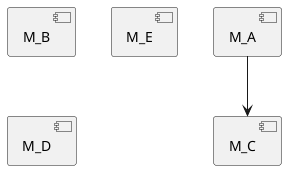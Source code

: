 @startuml
[M_A]
[M_C] as MC
component [M_B]
component M_E
component [M_D] as MD

[M_A] --> MC
@enduml

